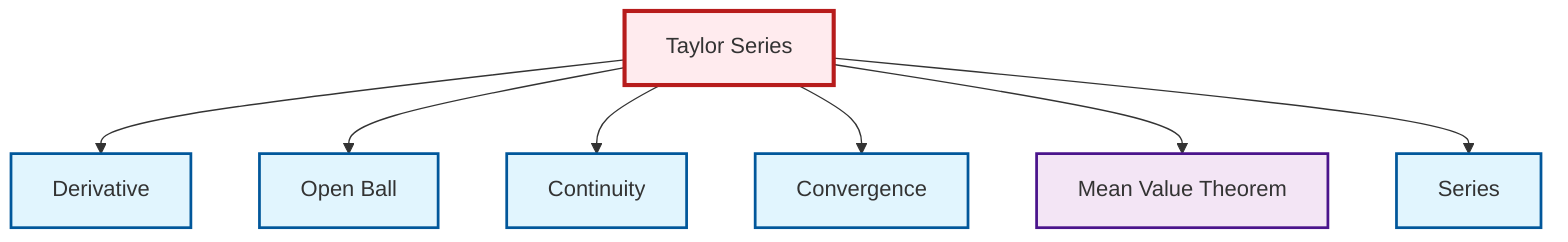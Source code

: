 graph TD
    classDef definition fill:#e1f5fe,stroke:#01579b,stroke-width:2px
    classDef theorem fill:#f3e5f5,stroke:#4a148c,stroke-width:2px
    classDef axiom fill:#fff3e0,stroke:#e65100,stroke-width:2px
    classDef example fill:#e8f5e9,stroke:#1b5e20,stroke-width:2px
    classDef current fill:#ffebee,stroke:#b71c1c,stroke-width:3px
    thm-taylor-series["Taylor Series"]:::theorem
    def-derivative["Derivative"]:::definition
    def-open-ball["Open Ball"]:::definition
    def-series["Series"]:::definition
    def-convergence["Convergence"]:::definition
    thm-mean-value["Mean Value Theorem"]:::theorem
    def-continuity["Continuity"]:::definition
    thm-taylor-series --> def-derivative
    thm-taylor-series --> def-open-ball
    thm-taylor-series --> def-continuity
    thm-taylor-series --> def-convergence
    thm-taylor-series --> thm-mean-value
    thm-taylor-series --> def-series
    class thm-taylor-series current